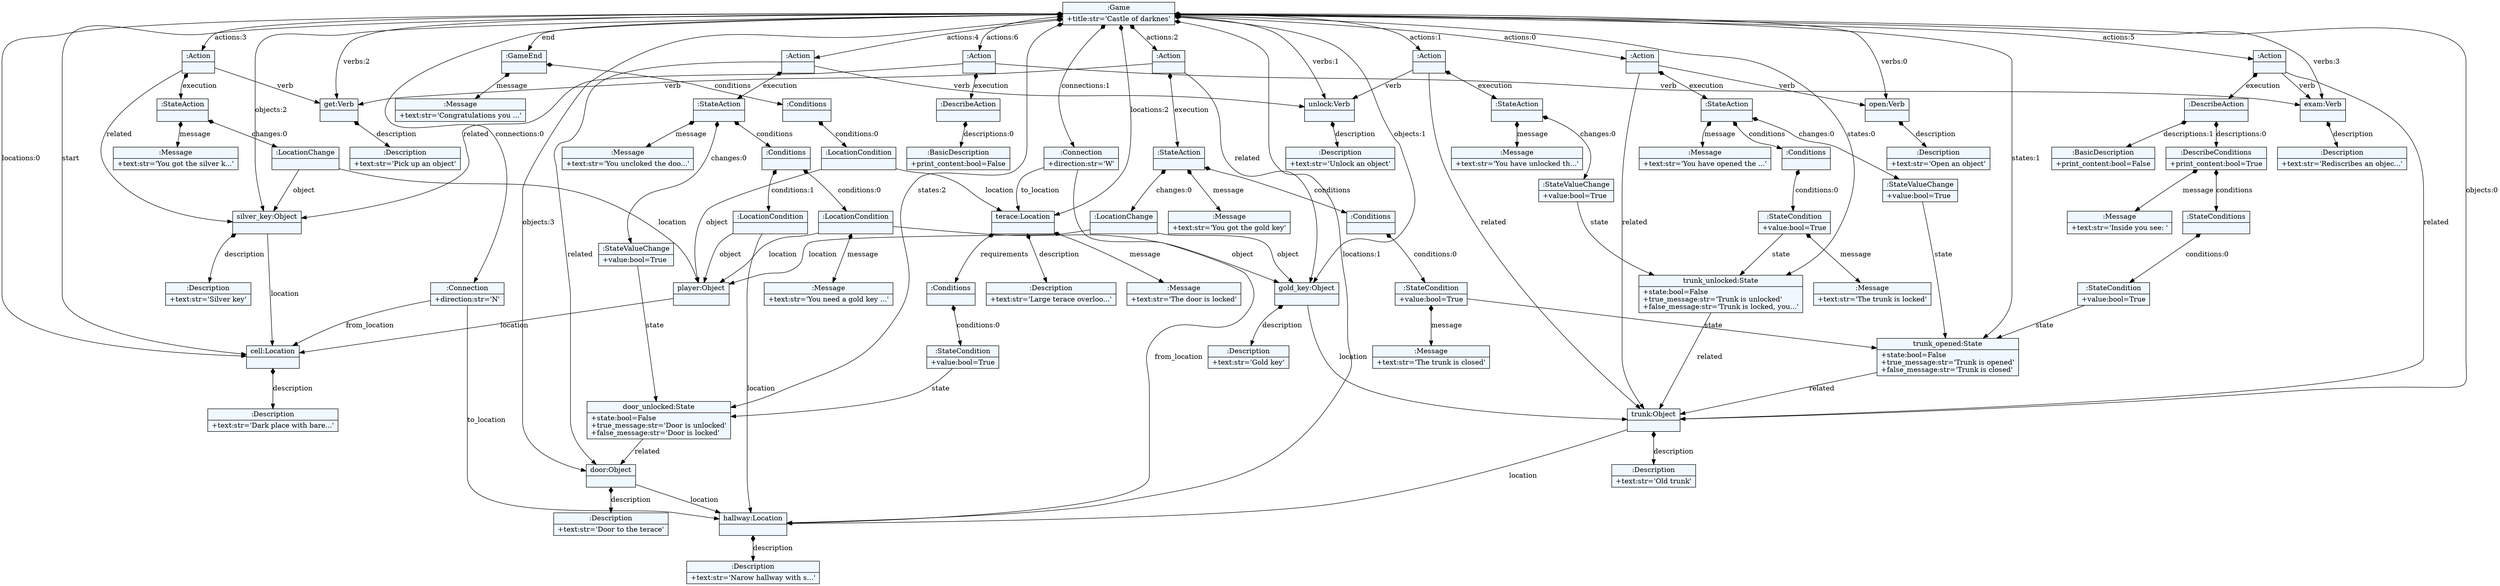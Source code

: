 
    digraph textX {
    fontname = "Bitstream Vera Sans"
    fontsize = 8
    node[
        shape=record,
        style=filled,
        fillcolor=aliceblue
    ]
    nodesep = 0.3
    edge[dir=black,arrowtail=empty]


2012614154800 -> 2012613644400 [label="start" ]
2012613644400 -> 2012612094992 [label="description" arrowtail=diamond dir=both]
2012612094992[label="{:Description|+text:str='Dark place with bare...'\l}"]
2012613644400[label="{cell:Location|}"]
2012614154800 -> 2012614153984 [label="end" arrowtail=diamond dir=both]
2012614153984 -> 2012613644496 [label="conditions" arrowtail=diamond dir=both]
2012613644496 -> 2012611986240 [label="conditions:0" arrowtail=diamond dir=both]
2012611986240 -> 2012569877904 [label="object" ]
2012569877904 -> 2012613644400 [label="location" ]
2012569877904[label="{player:Object|}"]
2012611986240 -> 2012612021360 [label="location" ]
2012612021360 -> 2012611986960 [label="description" arrowtail=diamond dir=both]
2012611986960[label="{:Description|+text:str='Large terace overloo...'\l}"]
2012612021360 -> 2012611986624 [label="requirements" arrowtail=diamond dir=both]
2012611986624 -> 2012614152304 [label="conditions:0" arrowtail=diamond dir=both]
2012614152304 -> 2012613752624 [label="state" ]
2012613752624 -> 2012613754256 [label="related" ]
2012613754256 -> 2012613751280 [label="description" arrowtail=diamond dir=both]
2012613751280[label="{:Description|+text:str='Door to the terace'\l}"]
2012613754256 -> 2012605743984 [label="location" ]
2012605743984 -> 2012612021648 [label="description" arrowtail=diamond dir=both]
2012612021648[label="{:Description|+text:str='Narow hallway with s...'\l}"]
2012605743984[label="{hallway:Location|}"]
2012613754256[label="{door:Object|}"]
2012613752624[label="{door_unlocked:State|+state:bool=False\l+true_message:str='Door is unlocked'\l+false_message:str='Door is locked'\l}"]
2012614152304[label="{:StateCondition|+value:bool=True\l}"]
2012611986624[label="{:Conditions|}"]
2012612021360 -> 2012611986864 [label="message" arrowtail=diamond dir=both]
2012611986864[label="{:Message|+text:str='The door is locked'\l}"]
2012612021360[label="{terace:Location|}"]
2012611986240[label="{:LocationCondition|}"]
2012613644496[label="{:Conditions|}"]
2012614153984 -> 2012575596112 [label="message" arrowtail=diamond dir=both]
2012575596112[label="{:Message|+text:str='Congratulations you ...'\l}"]
2012614153984[label="{:GameEnd|}"]
2012614154800 -> 2012613644400 [label="locations:0" arrowtail=diamond dir=both]
2012614154800 -> 2012605743984 [label="locations:1" arrowtail=diamond dir=both]
2012614154800 -> 2012612021360 [label="locations:2" arrowtail=diamond dir=both]
2012614154800 -> 2012612020064 [label="connections:0" arrowtail=diamond dir=both]
2012612020064 -> 2012613644400 [label="from_location" ]
2012612020064 -> 2012605743984 [label="to_location" ]
2012612020064[label="{:Connection|+direction:str='N'\l}"]
2012614154800 -> 2012614156096 [label="connections:1" arrowtail=diamond dir=both]
2012614156096 -> 2012605743984 [label="from_location" ]
2012614156096 -> 2012612021360 [label="to_location" ]
2012614156096[label="{:Connection|+direction:str='W'\l}"]
2012614154800 -> 2012614156144 [label="objects:0" arrowtail=diamond dir=both]
2012614156144 -> 2012614153840 [label="description" arrowtail=diamond dir=both]
2012614153840[label="{:Description|+text:str='Old trunk'\l}"]
2012614156144 -> 2012605743984 [label="location" ]
2012614156144[label="{trunk:Object|}"]
2012614154800 -> 2012614154224 [label="objects:1" arrowtail=diamond dir=both]
2012614154224 -> 2012613754592 [label="description" arrowtail=diamond dir=both]
2012613754592[label="{:Description|+text:str='Gold key'\l}"]
2012614154224 -> 2012614156144 [label="location" ]
2012614154224[label="{gold_key:Object|}"]
2012614154800 -> 2012613751856 [label="objects:2" arrowtail=diamond dir=both]
2012613751856 -> 2012613753392 [label="description" arrowtail=diamond dir=both]
2012613753392[label="{:Description|+text:str='Silver key'\l}"]
2012613751856 -> 2012613644400 [label="location" ]
2012613751856[label="{silver_key:Object|}"]
2012614154800 -> 2012613754256 [label="objects:3" arrowtail=diamond dir=both]
2012614154800 -> 2012613751712 [label="states:0" arrowtail=diamond dir=both]
2012613751712 -> 2012614156144 [label="related" ]
2012613751712[label="{trunk_unlocked:State|+state:bool=False\l+true_message:str='Trunk is unlocked'\l+false_message:str='Trunk is locked, you...'\l}"]
2012614154800 -> 2012613753008 [label="states:1" arrowtail=diamond dir=both]
2012613753008 -> 2012614156144 [label="related" ]
2012613753008[label="{trunk_opened:State|+state:bool=False\l+true_message:str='Trunk is opened'\l+false_message:str='Trunk is closed'\l}"]
2012614154800 -> 2012613752624 [label="states:2" arrowtail=diamond dir=both]
2012614154800 -> 2012613753248 [label="actions:0" arrowtail=diamond dir=both]
2012613753248 -> 2012613709488 [label="verb" ]
2012613709488 -> 2012613706800 [label="description" arrowtail=diamond dir=both]
2012613706800[label="{:Description|+text:str='Open an object'\l}"]
2012613709488[label="{open:Verb|}"]
2012613753248 -> 2012614156144 [label="related" ]
2012613753248 -> 2012613780480 [label="execution" arrowtail=diamond dir=both]
2012613780480 -> 2012613781920 [label="conditions" arrowtail=diamond dir=both]
2012613781920 -> 2012613780144 [label="conditions:0" arrowtail=diamond dir=both]
2012613780144 -> 2012613751712 [label="state" ]
2012613780144 -> 2012613781488 [label="message" arrowtail=diamond dir=both]
2012613781488[label="{:Message|+text:str='The trunk is locked'\l}"]
2012613780144[label="{:StateCondition|+value:bool=True\l}"]
2012613781920[label="{:Conditions|}"]
2012613780480 -> 2012613779712 [label="changes:0" arrowtail=diamond dir=both]
2012613779712 -> 2012613753008 [label="state" ]
2012613779712[label="{:StateValueChange|+value:bool=True\l}"]
2012613780480 -> 2012613781440 [label="message" arrowtail=diamond dir=both]
2012613781440[label="{:Message|+text:str='You have opened the ...'\l}"]
2012613780480[label="{:StateAction|}"]
2012613753248[label="{:Action|}"]
2012614154800 -> 2012613753584 [label="actions:1" arrowtail=diamond dir=both]
2012613753584 -> 2012613706992 [label="verb" ]
2012613706992 -> 2012613706032 [label="description" arrowtail=diamond dir=both]
2012613706032[label="{:Description|+text:str='Unlock an object'\l}"]
2012613706992[label="{unlock:Verb|}"]
2012613753584 -> 2012614156144 [label="related" ]
2012613753584 -> 2012613782448 [label="execution" arrowtail=diamond dir=both]
2012613782448 -> 2012613781536 [label="changes:0" arrowtail=diamond dir=both]
2012613781536 -> 2012613751712 [label="state" ]
2012613781536[label="{:StateValueChange|+value:bool=True\l}"]
2012613782448 -> 2012613781584 [label="message" arrowtail=diamond dir=both]
2012613781584[label="{:Message|+text:str='You have unlocked th...'\l}"]
2012613782448[label="{:StateAction|}"]
2012613753584[label="{:Action|}"]
2012614154800 -> 2012613754352 [label="actions:2" arrowtail=diamond dir=both]
2012613754352 -> 2012613705984 [label="verb" ]
2012613705984 -> 2012613708096 [label="description" arrowtail=diamond dir=both]
2012613708096[label="{:Description|+text:str='Pick up an object'\l}"]
2012613705984[label="{get:Verb|}"]
2012613754352 -> 2012614154224 [label="related" ]
2012613754352 -> 2012613782064 [label="execution" arrowtail=diamond dir=both]
2012613782064 -> 2012613570128 [label="conditions" arrowtail=diamond dir=both]
2012613570128 -> 2012614214272 [label="conditions:0" arrowtail=diamond dir=both]
2012614214272 -> 2012613753008 [label="state" ]
2012614214272 -> 2012614215568 [label="message" arrowtail=diamond dir=both]
2012614215568[label="{:Message|+text:str='The trunk is closed'\l}"]
2012614214272[label="{:StateCondition|+value:bool=True\l}"]
2012613570128[label="{:Conditions|}"]
2012613782064 -> 2012614214320 [label="changes:0" arrowtail=diamond dir=both]
2012614214320 -> 2012614154224 [label="object" ]
2012614214320 -> 2012569877904 [label="location" ]
2012614214320[label="{:LocationChange|}"]
2012613782064 -> 2012612881232 [label="message" arrowtail=diamond dir=both]
2012612881232[label="{:Message|+text:str='You got the gold key'\l}"]
2012613782064[label="{:StateAction|}"]
2012613754352[label="{:Action|}"]
2012614154800 -> 2012612881184 [label="actions:3" arrowtail=diamond dir=both]
2012612881184 -> 2012613705984 [label="verb" ]
2012612881184 -> 2012613751856 [label="related" ]
2012612881184 -> 2012614214944 [label="execution" arrowtail=diamond dir=both]
2012614214944 -> 2012614216624 [label="changes:0" arrowtail=diamond dir=both]
2012614216624 -> 2012613751856 [label="object" ]
2012614216624 -> 2012569877904 [label="location" ]
2012614216624[label="{:LocationChange|}"]
2012614214944 -> 2012614217008 [label="message" arrowtail=diamond dir=both]
2012614217008[label="{:Message|+text:str='You got the silver k...'\l}"]
2012614214944[label="{:StateAction|}"]
2012612881184[label="{:Action|}"]
2012614154800 -> 2012613782304 [label="actions:4" arrowtail=diamond dir=both]
2012613782304 -> 2012613706992 [label="verb" ]
2012613782304 -> 2012613754256 [label="related" ]
2012613782304 -> 2012614216192 [label="execution" arrowtail=diamond dir=both]
2012614216192 -> 2012614215952 [label="conditions" arrowtail=diamond dir=both]
2012614215952 -> 2012614215280 [label="conditions:0" arrowtail=diamond dir=both]
2012614215280 -> 2012614154224 [label="object" ]
2012614215280 -> 2012569877904 [label="location" ]
2012614215280 -> 2012614213696 [label="message" arrowtail=diamond dir=both]
2012614213696[label="{:Message|+text:str='You need a gold key ...'\l}"]
2012614215280[label="{:LocationCondition|}"]
2012614215952 -> 2012614214464 [label="conditions:1" arrowtail=diamond dir=both]
2012614214464 -> 2012569877904 [label="object" ]
2012614214464 -> 2012605743984 [label="location" ]
2012614214464[label="{:LocationCondition|}"]
2012614215952[label="{:Conditions|}"]
2012614216192 -> 2012614216096 [label="changes:0" arrowtail=diamond dir=both]
2012614216096 -> 2012613752624 [label="state" ]
2012614216096[label="{:StateValueChange|+value:bool=True\l}"]
2012614216192 -> 2012614215088 [label="message" arrowtail=diamond dir=both]
2012614215088[label="{:Message|+text:str='You uncloked the doo...'\l}"]
2012614216192[label="{:StateAction|}"]
2012613782304[label="{:Action|}"]
2012614154800 -> 2012614215184 [label="actions:5" arrowtail=diamond dir=both]
2012614215184 -> 2012613707808 [label="verb" ]
2012613707808 -> 2012613706656 [label="description" arrowtail=diamond dir=both]
2012613706656[label="{:Description|+text:str='Rediscribes an objec...'\l}"]
2012613707808[label="{exam:Verb|}"]
2012614215184 -> 2012614156144 [label="related" ]
2012614215184 -> 2012613706224 [label="execution" arrowtail=diamond dir=both]
2012613706224 -> 2012613705792 [label="descriptions:0" arrowtail=diamond dir=both]
2012613705792 -> 2012613709536 [label="conditions" arrowtail=diamond dir=both]
2012613709536 -> 2012613708912 [label="conditions:0" arrowtail=diamond dir=both]
2012613708912 -> 2012613753008 [label="state" ]
2012613708912[label="{:StateCondition|+value:bool=True\l}"]
2012613709536[label="{:StateConditions|}"]
2012613705792 -> 2012613709248 [label="message" arrowtail=diamond dir=both]
2012613709248[label="{:Message|+text:str='Inside you see: '\l}"]
2012613705792[label="{:DescribeConditions|+print_content:bool=True\l}"]
2012613706224 -> 2012613705840 [label="descriptions:1" arrowtail=diamond dir=both]
2012613705840[label="{:BasicDescription|+print_content:bool=False\l}"]
2012613706224[label="{:DescribeAction|}"]
2012614215184[label="{:Action|}"]
2012614154800 -> 2012614216960 [label="actions:6" arrowtail=diamond dir=both]
2012614216960 -> 2012613707808 [label="verb" ]
2012614216960 -> 2012613751856 [label="related" ]
2012614216960 -> 2012613707904 [label="execution" arrowtail=diamond dir=both]
2012613707904 -> 2012613707040 [label="descriptions:0" arrowtail=diamond dir=both]
2012613707040[label="{:BasicDescription|+print_content:bool=False\l}"]
2012613707904[label="{:DescribeAction|}"]
2012614216960[label="{:Action|}"]
2012614154800 -> 2012613709488 [label="verbs:0" arrowtail=diamond dir=both]
2012614154800 -> 2012613706992 [label="verbs:1" arrowtail=diamond dir=both]
2012614154800 -> 2012613705984 [label="verbs:2" arrowtail=diamond dir=both]
2012614154800 -> 2012613707808 [label="verbs:3" arrowtail=diamond dir=both]
2012614154800[label="{:Game|+title:str='Castle of darknes'\l}"]

}
